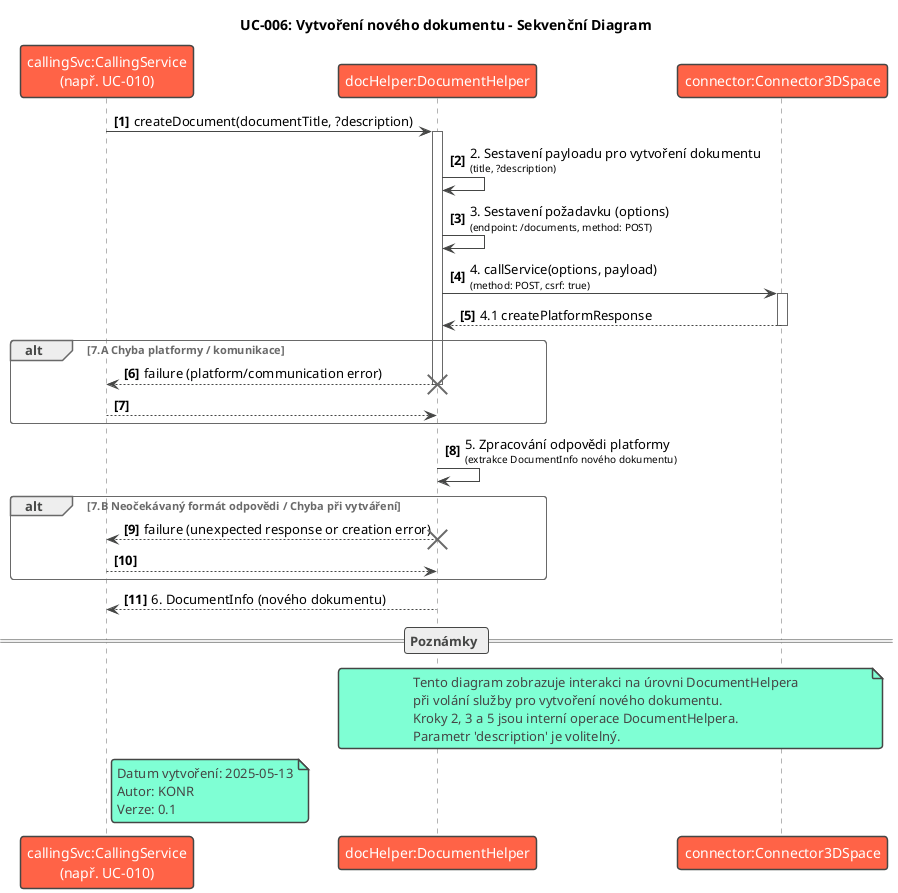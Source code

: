 @startuml SD-006_Create_New_Document
!theme vibrant
title UC-006: Vytvoření nového dokumentu - Sekvenční Diagram

participant "callingSvc:CallingService\n(např. UC-010)" as CallingService
participant "docHelper:DocumentHelper" as DocumentHelper
participant "connector:Connector3DSpace" as Connector

autonumber "<b>[0]"

CallingService -> DocumentHelper : createDocument(documentTitle, ?description)
activate DocumentHelper

DocumentHelper -> DocumentHelper : 2. Sestavení payloadu pro vytvoření dokumentu\n<size:10>(title, ?description)</size>

DocumentHelper -> DocumentHelper : 3. Sestavení požadavku (options)\n<size:10>(endpoint: /documents, method: POST)</size>

DocumentHelper -> Connector : 4. callService(options, payload)\n<size:10>(method: POST, csrf: true)</size>
activate Connector
Connector --> DocumentHelper : 4.1 createPlatformResponse
deactivate Connector

alt 7.A Chyba platformy / komunikace
    DocumentHelper --> CallingService : failure (platform/communication error)
    deactivate DocumentHelper
    destroy DocumentHelper
    return
end

DocumentHelper -> DocumentHelper : 5. Zpracování odpovědi platformy\n<size:10>(extrakce DocumentInfo nového dokumentu)</size>

alt 7.B Neočekávaný formát odpovědi / Chyba při vytváření
    DocumentHelper --> CallingService : failure (unexpected response or creation error)
    deactivate DocumentHelper
    destroy DocumentHelper
    return
end

DocumentHelper --> CallingService : 6. DocumentInfo (nového dokumentu)
deactivate DocumentHelper

== Poznámky ==
note over DocumentHelper, Connector
  Tento diagram zobrazuje interakci na úrovni DocumentHelpera
  při volání služby pro vytvoření nového dokumentu.
  Kroky 2, 3 a 5 jsou interní operace DocumentHelpera.
  Parametr 'description' je volitelný.
end note

note right of CallingService
  Datum vytvoření: 2025-05-13
  Autor: KONR
  Verze: 0.1
end note

@enduml